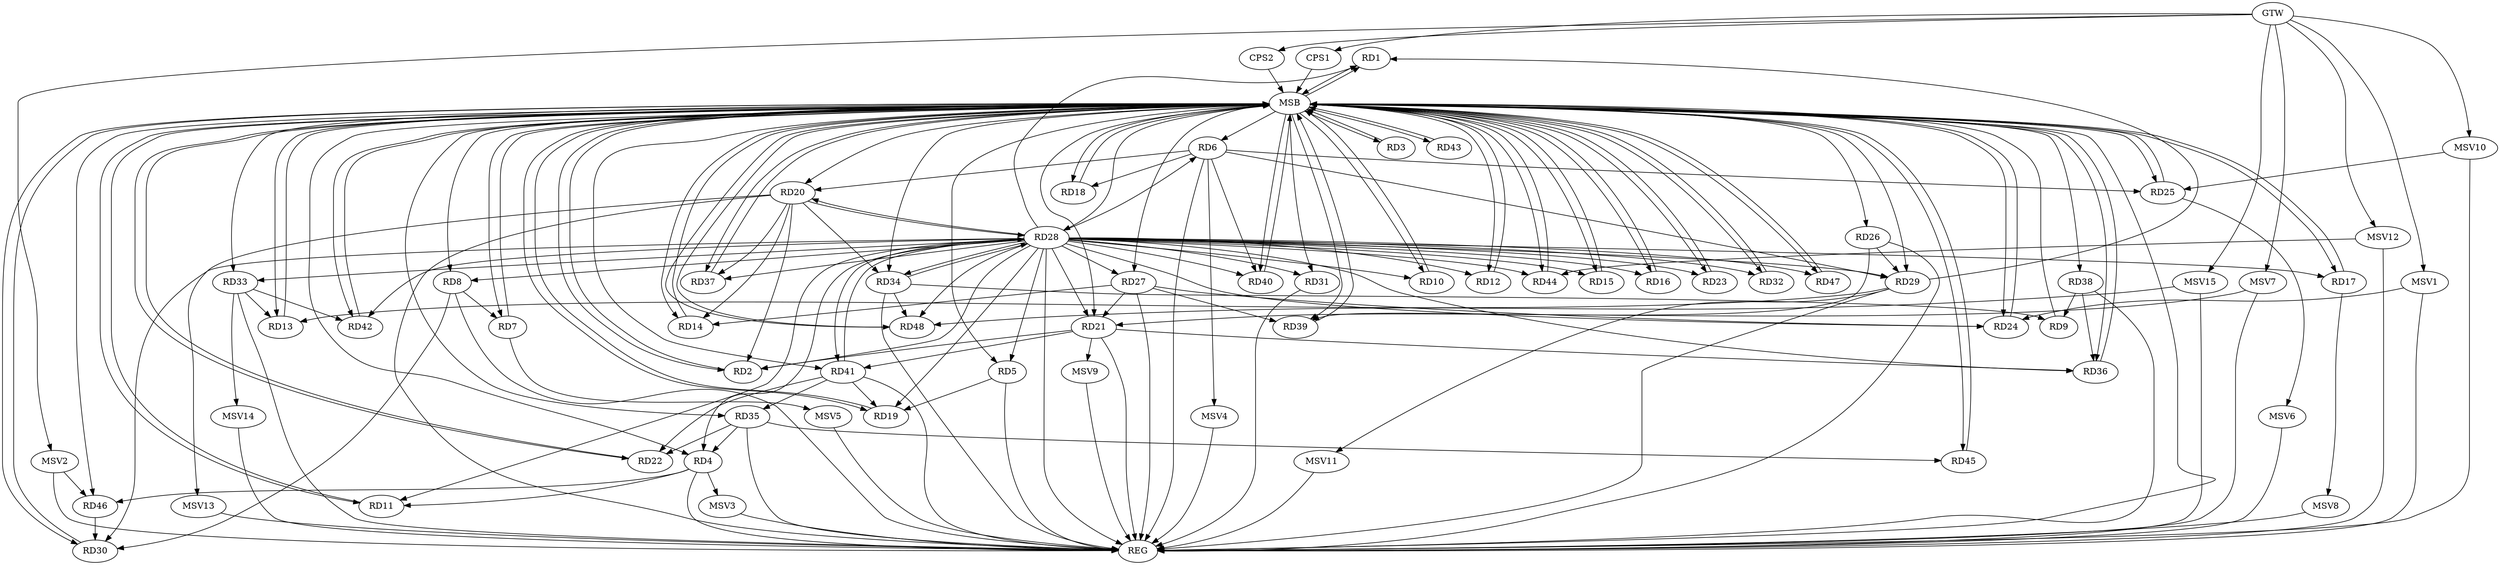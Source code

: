 strict digraph G {
  RD1 [ label="RD1" ];
  RD2 [ label="RD2" ];
  RD3 [ label="RD3" ];
  RD4 [ label="RD4" ];
  RD5 [ label="RD5" ];
  RD6 [ label="RD6" ];
  RD7 [ label="RD7" ];
  RD8 [ label="RD8" ];
  RD9 [ label="RD9" ];
  RD10 [ label="RD10" ];
  RD11 [ label="RD11" ];
  RD12 [ label="RD12" ];
  RD13 [ label="RD13" ];
  RD14 [ label="RD14" ];
  RD15 [ label="RD15" ];
  RD16 [ label="RD16" ];
  RD17 [ label="RD17" ];
  RD18 [ label="RD18" ];
  RD19 [ label="RD19" ];
  RD20 [ label="RD20" ];
  RD21 [ label="RD21" ];
  RD22 [ label="RD22" ];
  RD23 [ label="RD23" ];
  RD24 [ label="RD24" ];
  RD25 [ label="RD25" ];
  RD26 [ label="RD26" ];
  RD27 [ label="RD27" ];
  RD28 [ label="RD28" ];
  RD29 [ label="RD29" ];
  RD30 [ label="RD30" ];
  RD31 [ label="RD31" ];
  RD32 [ label="RD32" ];
  RD33 [ label="RD33" ];
  RD34 [ label="RD34" ];
  RD35 [ label="RD35" ];
  RD36 [ label="RD36" ];
  RD37 [ label="RD37" ];
  RD38 [ label="RD38" ];
  RD39 [ label="RD39" ];
  RD40 [ label="RD40" ];
  RD41 [ label="RD41" ];
  RD42 [ label="RD42" ];
  RD43 [ label="RD43" ];
  RD44 [ label="RD44" ];
  RD45 [ label="RD45" ];
  RD46 [ label="RD46" ];
  RD47 [ label="RD47" ];
  RD48 [ label="RD48" ];
  CPS1 [ label="CPS1" ];
  CPS2 [ label="CPS2" ];
  GTW [ label="GTW" ];
  REG [ label="REG" ];
  MSB [ label="MSB" ];
  MSV1 [ label="MSV1" ];
  MSV2 [ label="MSV2" ];
  MSV3 [ label="MSV3" ];
  MSV4 [ label="MSV4" ];
  MSV5 [ label="MSV5" ];
  MSV6 [ label="MSV6" ];
  MSV7 [ label="MSV7" ];
  MSV8 [ label="MSV8" ];
  MSV9 [ label="MSV9" ];
  MSV10 [ label="MSV10" ];
  MSV11 [ label="MSV11" ];
  MSV12 [ label="MSV12" ];
  MSV13 [ label="MSV13" ];
  MSV14 [ label="MSV14" ];
  MSV15 [ label="MSV15" ];
  RD28 -> RD1;
  RD29 -> RD1;
  RD20 -> RD2;
  RD21 -> RD2;
  RD4 -> RD11;
  RD35 -> RD4;
  RD4 -> RD46;
  RD5 -> RD19;
  RD6 -> RD18;
  RD6 -> RD20;
  RD6 -> RD25;
  RD6 -> RD29;
  RD6 -> RD40;
  RD8 -> RD7;
  RD28 -> RD8;
  RD8 -> RD30;
  RD34 -> RD9;
  RD38 -> RD9;
  RD29 -> RD13;
  RD33 -> RD13;
  RD20 -> RD14;
  RD27 -> RD14;
  RD28 -> RD15;
  RD28 -> RD19;
  RD41 -> RD19;
  RD20 -> RD28;
  RD20 -> RD34;
  RD20 -> RD37;
  RD27 -> RD21;
  RD21 -> RD36;
  RD21 -> RD41;
  RD35 -> RD22;
  RD41 -> RD22;
  RD27 -> RD24;
  RD26 -> RD29;
  RD26 -> RD39;
  RD27 -> RD39;
  RD28 -> RD30;
  RD28 -> RD31;
  RD34 -> RD28;
  RD28 -> RD36;
  RD41 -> RD28;
  RD28 -> RD44;
  RD46 -> RD30;
  RD33 -> RD42;
  RD34 -> RD48;
  RD41 -> RD35;
  RD35 -> RD45;
  RD38 -> RD36;
  GTW -> CPS1;
  GTW -> CPS2;
  RD4 -> REG;
  RD5 -> REG;
  RD6 -> REG;
  RD8 -> REG;
  RD20 -> REG;
  RD21 -> REG;
  RD26 -> REG;
  RD27 -> REG;
  RD28 -> REG;
  RD29 -> REG;
  RD31 -> REG;
  RD33 -> REG;
  RD34 -> REG;
  RD35 -> REG;
  RD38 -> REG;
  RD41 -> REG;
  RD1 -> MSB;
  MSB -> RD6;
  MSB -> RD20;
  MSB -> RD26;
  MSB -> RD34;
  MSB -> RD42;
  MSB -> RD44;
  MSB -> REG;
  RD2 -> MSB;
  MSB -> RD5;
  MSB -> RD11;
  MSB -> RD22;
  MSB -> RD32;
  MSB -> RD36;
  MSB -> RD37;
  MSB -> RD45;
  RD3 -> MSB;
  MSB -> RD12;
  MSB -> RD16;
  MSB -> RD21;
  MSB -> RD23;
  MSB -> RD24;
  MSB -> RD28;
  MSB -> RD38;
  MSB -> RD41;
  RD7 -> MSB;
  MSB -> RD8;
  MSB -> RD17;
  RD9 -> MSB;
  MSB -> RD46;
  RD10 -> MSB;
  MSB -> RD19;
  RD11 -> MSB;
  MSB -> RD7;
  MSB -> RD30;
  RD12 -> MSB;
  MSB -> RD10;
  MSB -> RD31;
  MSB -> RD40;
  MSB -> RD47;
  RD13 -> MSB;
  MSB -> RD1;
  MSB -> RD15;
  MSB -> RD25;
  RD14 -> MSB;
  MSB -> RD3;
  MSB -> RD43;
  RD15 -> MSB;
  MSB -> RD2;
  MSB -> RD14;
  MSB -> RD29;
  RD16 -> MSB;
  MSB -> RD4;
  RD17 -> MSB;
  MSB -> RD13;
  RD18 -> MSB;
  MSB -> RD33;
  RD19 -> MSB;
  MSB -> RD35;
  RD22 -> MSB;
  MSB -> RD27;
  MSB -> RD39;
  RD23 -> MSB;
  MSB -> RD18;
  RD24 -> MSB;
  RD25 -> MSB;
  RD30 -> MSB;
  MSB -> RD48;
  RD32 -> MSB;
  RD36 -> MSB;
  RD37 -> MSB;
  RD39 -> MSB;
  RD40 -> MSB;
  RD42 -> MSB;
  RD43 -> MSB;
  RD44 -> MSB;
  RD45 -> MSB;
  RD47 -> MSB;
  RD48 -> MSB;
  CPS1 -> MSB;
  CPS2 -> MSB;
  RD28 -> RD16;
  RD28 -> RD37;
  RD28 -> RD48;
  RD28 -> RD11;
  RD28 -> RD40;
  RD28 -> RD23;
  RD28 -> RD27;
  RD28 -> RD32;
  RD28 -> RD41;
  RD28 -> RD34;
  RD28 -> RD20;
  RD28 -> RD12;
  RD28 -> RD4;
  RD28 -> RD47;
  RD28 -> RD10;
  RD28 -> RD29;
  RD28 -> RD42;
  RD28 -> RD21;
  RD28 -> RD24;
  RD28 -> RD6;
  RD28 -> RD5;
  RD28 -> RD2;
  RD28 -> RD33;
  RD28 -> RD17;
  MSV1 -> RD24;
  GTW -> MSV1;
  MSV1 -> REG;
  MSV2 -> RD46;
  GTW -> MSV2;
  MSV2 -> REG;
  RD4 -> MSV3;
  MSV3 -> REG;
  RD6 -> MSV4;
  MSV4 -> REG;
  RD7 -> MSV5;
  MSV5 -> REG;
  RD25 -> MSV6;
  MSV6 -> REG;
  MSV7 -> RD21;
  GTW -> MSV7;
  MSV7 -> REG;
  RD17 -> MSV8;
  MSV8 -> REG;
  RD21 -> MSV9;
  MSV9 -> REG;
  MSV10 -> RD25;
  GTW -> MSV10;
  MSV10 -> REG;
  RD29 -> MSV11;
  MSV11 -> REG;
  MSV12 -> RD44;
  GTW -> MSV12;
  MSV12 -> REG;
  RD20 -> MSV13;
  MSV13 -> REG;
  RD33 -> MSV14;
  MSV14 -> REG;
  MSV15 -> RD48;
  GTW -> MSV15;
  MSV15 -> REG;
}

